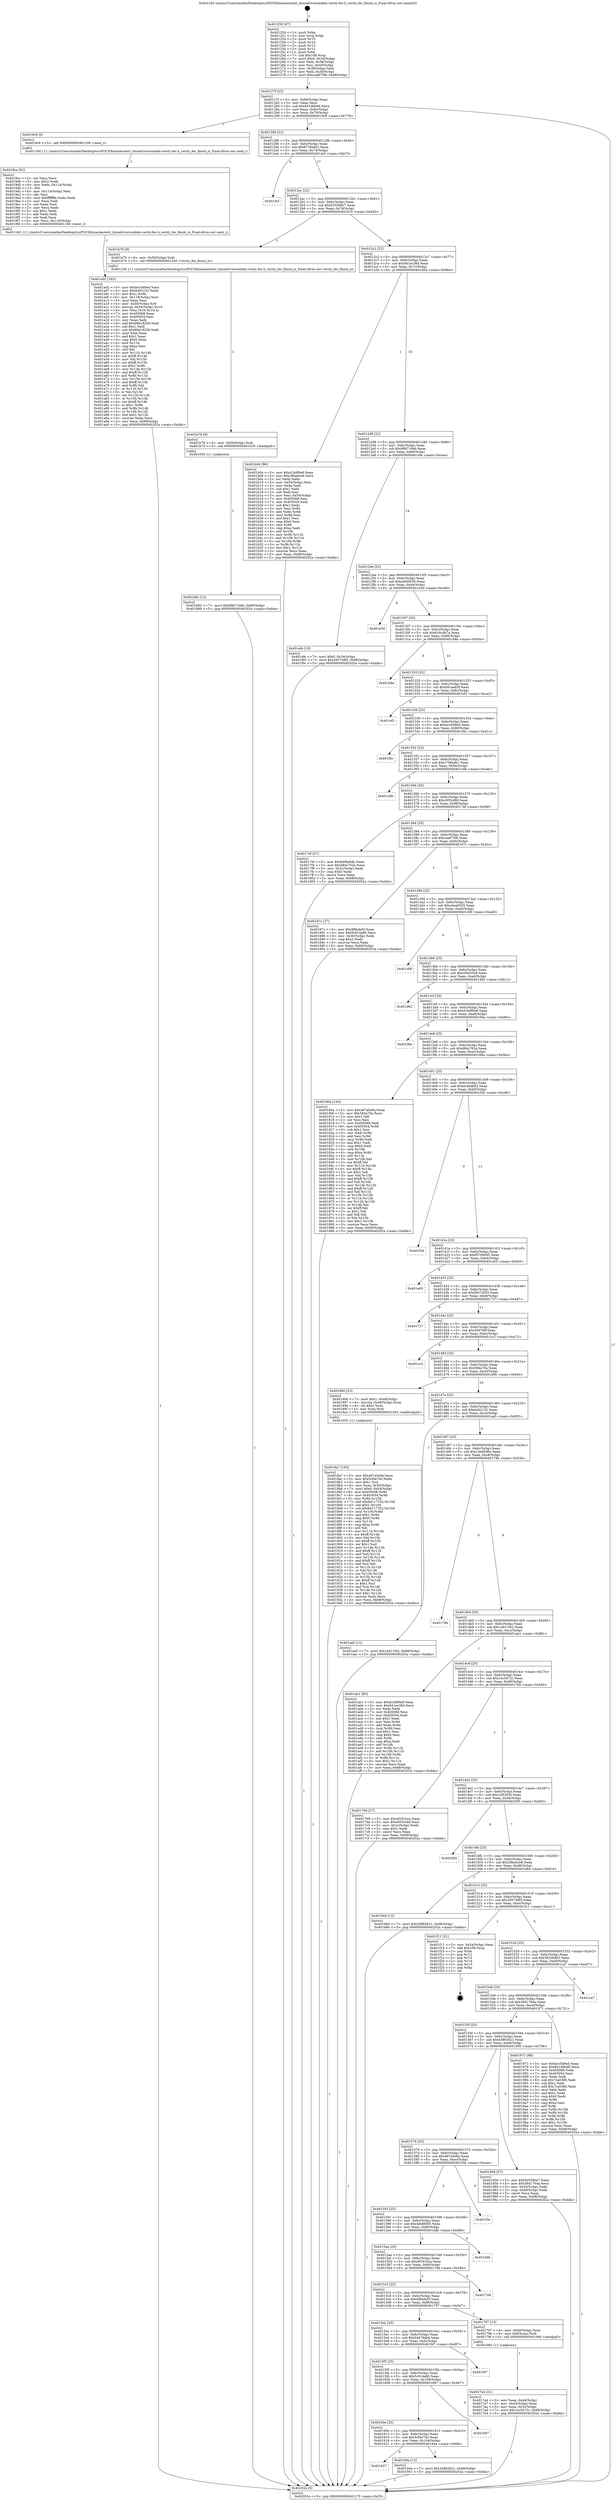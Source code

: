digraph "0x401250" {
  label = "0x401250 (/mnt/c/Users/mathe/Desktop/tcc/POCII/binaries/extr_linuxdriversmddm-verity-fec.h_verity_fec_finish_io_Final-ollvm.out::main(0))"
  labelloc = "t"
  node[shape=record]

  Entry [label="",width=0.3,height=0.3,shape=circle,fillcolor=black,style=filled]
  "0x40127f" [label="{
     0x40127f [23]\l
     | [instrs]\l
     &nbsp;&nbsp;0x40127f \<+3\>: mov -0x68(%rbp),%eax\l
     &nbsp;&nbsp;0x401282 \<+2\>: mov %eax,%ecx\l
     &nbsp;&nbsp;0x401284 \<+6\>: sub $0x841d6bd6,%ecx\l
     &nbsp;&nbsp;0x40128a \<+3\>: mov %eax,-0x6c(%rbp)\l
     &nbsp;&nbsp;0x40128d \<+3\>: mov %ecx,-0x70(%rbp)\l
     &nbsp;&nbsp;0x401290 \<+6\>: je 00000000004019c9 \<main+0x779\>\l
  }"]
  "0x4019c9" [label="{
     0x4019c9 [5]\l
     | [instrs]\l
     &nbsp;&nbsp;0x4019c9 \<+5\>: call 0000000000401160 \<next_i\>\l
     | [calls]\l
     &nbsp;&nbsp;0x401160 \{1\} (/mnt/c/Users/mathe/Desktop/tcc/POCII/binaries/extr_linuxdriversmddm-verity-fec.h_verity_fec_finish_io_Final-ollvm.out::next_i)\l
  }"]
  "0x401296" [label="{
     0x401296 [22]\l
     | [instrs]\l
     &nbsp;&nbsp;0x401296 \<+5\>: jmp 000000000040129b \<main+0x4b\>\l
     &nbsp;&nbsp;0x40129b \<+3\>: mov -0x6c(%rbp),%eax\l
     &nbsp;&nbsp;0x40129e \<+5\>: sub $0x8718ee61,%eax\l
     &nbsp;&nbsp;0x4012a3 \<+3\>: mov %eax,-0x74(%rbp)\l
     &nbsp;&nbsp;0x4012a6 \<+6\>: je 0000000000401dcf \<main+0xb7f\>\l
  }"]
  Exit [label="",width=0.3,height=0.3,shape=circle,fillcolor=black,style=filled,peripheries=2]
  "0x401dcf" [label="{
     0x401dcf\l
  }", style=dashed]
  "0x4012ac" [label="{
     0x4012ac [22]\l
     | [instrs]\l
     &nbsp;&nbsp;0x4012ac \<+5\>: jmp 00000000004012b1 \<main+0x61\>\l
     &nbsp;&nbsp;0x4012b1 \<+3\>: mov -0x6c(%rbp),%eax\l
     &nbsp;&nbsp;0x4012b4 \<+5\>: sub $0x925580e7,%eax\l
     &nbsp;&nbsp;0x4012b9 \<+3\>: mov %eax,-0x78(%rbp)\l
     &nbsp;&nbsp;0x4012bc \<+6\>: je 0000000000401b70 \<main+0x920\>\l
  }"]
  "0x401b82" [label="{
     0x401b82 [12]\l
     | [instrs]\l
     &nbsp;&nbsp;0x401b82 \<+7\>: movl $0x99b710eb,-0x68(%rbp)\l
     &nbsp;&nbsp;0x401b89 \<+5\>: jmp 000000000040202a \<main+0xdda\>\l
  }"]
  "0x401b70" [label="{
     0x401b70 [9]\l
     | [instrs]\l
     &nbsp;&nbsp;0x401b70 \<+4\>: mov -0x50(%rbp),%rdi\l
     &nbsp;&nbsp;0x401b74 \<+5\>: call 0000000000401240 \<verity_fec_finish_io\>\l
     | [calls]\l
     &nbsp;&nbsp;0x401240 \{1\} (/mnt/c/Users/mathe/Desktop/tcc/POCII/binaries/extr_linuxdriversmddm-verity-fec.h_verity_fec_finish_io_Final-ollvm.out::verity_fec_finish_io)\l
  }"]
  "0x4012c2" [label="{
     0x4012c2 [22]\l
     | [instrs]\l
     &nbsp;&nbsp;0x4012c2 \<+5\>: jmp 00000000004012c7 \<main+0x77\>\l
     &nbsp;&nbsp;0x4012c7 \<+3\>: mov -0x6c(%rbp),%eax\l
     &nbsp;&nbsp;0x4012ca \<+5\>: sub $0x941ec36d,%eax\l
     &nbsp;&nbsp;0x4012cf \<+3\>: mov %eax,-0x7c(%rbp)\l
     &nbsp;&nbsp;0x4012d2 \<+6\>: je 0000000000401b04 \<main+0x8b4\>\l
  }"]
  "0x401b79" [label="{
     0x401b79 [9]\l
     | [instrs]\l
     &nbsp;&nbsp;0x401b79 \<+4\>: mov -0x50(%rbp),%rdi\l
     &nbsp;&nbsp;0x401b7d \<+5\>: call 0000000000401030 \<free@plt\>\l
     | [calls]\l
     &nbsp;&nbsp;0x401030 \{1\} (unknown)\l
  }"]
  "0x401b04" [label="{
     0x401b04 [96]\l
     | [instrs]\l
     &nbsp;&nbsp;0x401b04 \<+5\>: mov $0xd1b9f0e8,%eax\l
     &nbsp;&nbsp;0x401b09 \<+5\>: mov $0x28ba6ce6,%ecx\l
     &nbsp;&nbsp;0x401b0e \<+2\>: xor %edx,%edx\l
     &nbsp;&nbsp;0x401b10 \<+3\>: mov -0x54(%rbp),%esi\l
     &nbsp;&nbsp;0x401b13 \<+2\>: mov %edx,%edi\l
     &nbsp;&nbsp;0x401b15 \<+3\>: sub $0x1,%edi\l
     &nbsp;&nbsp;0x401b18 \<+2\>: sub %edi,%esi\l
     &nbsp;&nbsp;0x401b1a \<+3\>: mov %esi,-0x54(%rbp)\l
     &nbsp;&nbsp;0x401b1d \<+7\>: mov 0x405068,%esi\l
     &nbsp;&nbsp;0x401b24 \<+7\>: mov 0x405054,%edi\l
     &nbsp;&nbsp;0x401b2b \<+3\>: sub $0x1,%edx\l
     &nbsp;&nbsp;0x401b2e \<+3\>: mov %esi,%r8d\l
     &nbsp;&nbsp;0x401b31 \<+3\>: add %edx,%r8d\l
     &nbsp;&nbsp;0x401b34 \<+4\>: imul %r8d,%esi\l
     &nbsp;&nbsp;0x401b38 \<+3\>: and $0x1,%esi\l
     &nbsp;&nbsp;0x401b3b \<+3\>: cmp $0x0,%esi\l
     &nbsp;&nbsp;0x401b3e \<+4\>: sete %r9b\l
     &nbsp;&nbsp;0x401b42 \<+3\>: cmp $0xa,%edi\l
     &nbsp;&nbsp;0x401b45 \<+4\>: setl %r10b\l
     &nbsp;&nbsp;0x401b49 \<+3\>: mov %r9b,%r11b\l
     &nbsp;&nbsp;0x401b4c \<+3\>: and %r10b,%r11b\l
     &nbsp;&nbsp;0x401b4f \<+3\>: xor %r10b,%r9b\l
     &nbsp;&nbsp;0x401b52 \<+3\>: or %r9b,%r11b\l
     &nbsp;&nbsp;0x401b55 \<+4\>: test $0x1,%r11b\l
     &nbsp;&nbsp;0x401b59 \<+3\>: cmovne %ecx,%eax\l
     &nbsp;&nbsp;0x401b5c \<+3\>: mov %eax,-0x68(%rbp)\l
     &nbsp;&nbsp;0x401b5f \<+5\>: jmp 000000000040202a \<main+0xdda\>\l
  }"]
  "0x4012d8" [label="{
     0x4012d8 [22]\l
     | [instrs]\l
     &nbsp;&nbsp;0x4012d8 \<+5\>: jmp 00000000004012dd \<main+0x8d\>\l
     &nbsp;&nbsp;0x4012dd \<+3\>: mov -0x6c(%rbp),%eax\l
     &nbsp;&nbsp;0x4012e0 \<+5\>: sub $0x99b710eb,%eax\l
     &nbsp;&nbsp;0x4012e5 \<+3\>: mov %eax,-0x80(%rbp)\l
     &nbsp;&nbsp;0x4012e8 \<+6\>: je 0000000000401efe \<main+0xcae\>\l
  }"]
  "0x401a02" [label="{
     0x401a02 [163]\l
     | [instrs]\l
     &nbsp;&nbsp;0x401a02 \<+5\>: mov $0xbcc5d9ed,%ecx\l
     &nbsp;&nbsp;0x401a07 \<+5\>: mov $0x6492152,%edx\l
     &nbsp;&nbsp;0x401a0c \<+3\>: mov $0x1,%r8b\l
     &nbsp;&nbsp;0x401a0f \<+6\>: mov -0x118(%rbp),%esi\l
     &nbsp;&nbsp;0x401a15 \<+3\>: imul %eax,%esi\l
     &nbsp;&nbsp;0x401a18 \<+4\>: mov -0x50(%rbp),%r9\l
     &nbsp;&nbsp;0x401a1c \<+4\>: movslq -0x54(%rbp),%r10\l
     &nbsp;&nbsp;0x401a20 \<+4\>: mov %esi,(%r9,%r10,4)\l
     &nbsp;&nbsp;0x401a24 \<+7\>: mov 0x405068,%eax\l
     &nbsp;&nbsp;0x401a2b \<+7\>: mov 0x405054,%esi\l
     &nbsp;&nbsp;0x401a32 \<+2\>: mov %eax,%edi\l
     &nbsp;&nbsp;0x401a34 \<+6\>: add $0x99d18256,%edi\l
     &nbsp;&nbsp;0x401a3a \<+3\>: sub $0x1,%edi\l
     &nbsp;&nbsp;0x401a3d \<+6\>: sub $0x99d18256,%edi\l
     &nbsp;&nbsp;0x401a43 \<+3\>: imul %edi,%eax\l
     &nbsp;&nbsp;0x401a46 \<+3\>: and $0x1,%eax\l
     &nbsp;&nbsp;0x401a49 \<+3\>: cmp $0x0,%eax\l
     &nbsp;&nbsp;0x401a4c \<+4\>: sete %r11b\l
     &nbsp;&nbsp;0x401a50 \<+3\>: cmp $0xa,%esi\l
     &nbsp;&nbsp;0x401a53 \<+3\>: setl %bl\l
     &nbsp;&nbsp;0x401a56 \<+3\>: mov %r11b,%r14b\l
     &nbsp;&nbsp;0x401a59 \<+4\>: xor $0xff,%r14b\l
     &nbsp;&nbsp;0x401a5d \<+3\>: mov %bl,%r15b\l
     &nbsp;&nbsp;0x401a60 \<+4\>: xor $0xff,%r15b\l
     &nbsp;&nbsp;0x401a64 \<+4\>: xor $0x1,%r8b\l
     &nbsp;&nbsp;0x401a68 \<+3\>: mov %r14b,%r12b\l
     &nbsp;&nbsp;0x401a6b \<+4\>: and $0xff,%r12b\l
     &nbsp;&nbsp;0x401a6f \<+3\>: and %r8b,%r11b\l
     &nbsp;&nbsp;0x401a72 \<+3\>: mov %r15b,%r13b\l
     &nbsp;&nbsp;0x401a75 \<+4\>: and $0xff,%r13b\l
     &nbsp;&nbsp;0x401a79 \<+3\>: and %r8b,%bl\l
     &nbsp;&nbsp;0x401a7c \<+3\>: or %r11b,%r12b\l
     &nbsp;&nbsp;0x401a7f \<+3\>: or %bl,%r13b\l
     &nbsp;&nbsp;0x401a82 \<+3\>: xor %r13b,%r12b\l
     &nbsp;&nbsp;0x401a85 \<+3\>: or %r15b,%r14b\l
     &nbsp;&nbsp;0x401a88 \<+4\>: xor $0xff,%r14b\l
     &nbsp;&nbsp;0x401a8c \<+4\>: or $0x1,%r8b\l
     &nbsp;&nbsp;0x401a90 \<+3\>: and %r8b,%r14b\l
     &nbsp;&nbsp;0x401a93 \<+3\>: or %r14b,%r12b\l
     &nbsp;&nbsp;0x401a96 \<+4\>: test $0x1,%r12b\l
     &nbsp;&nbsp;0x401a9a \<+3\>: cmovne %edx,%ecx\l
     &nbsp;&nbsp;0x401a9d \<+3\>: mov %ecx,-0x68(%rbp)\l
     &nbsp;&nbsp;0x401aa0 \<+5\>: jmp 000000000040202a \<main+0xdda\>\l
  }"]
  "0x401efe" [label="{
     0x401efe [19]\l
     | [instrs]\l
     &nbsp;&nbsp;0x401efe \<+7\>: movl $0x0,-0x34(%rbp)\l
     &nbsp;&nbsp;0x401f05 \<+7\>: movl $0x295749f3,-0x68(%rbp)\l
     &nbsp;&nbsp;0x401f0c \<+5\>: jmp 000000000040202a \<main+0xdda\>\l
  }"]
  "0x4012ee" [label="{
     0x4012ee [25]\l
     | [instrs]\l
     &nbsp;&nbsp;0x4012ee \<+5\>: jmp 00000000004012f3 \<main+0xa3\>\l
     &nbsp;&nbsp;0x4012f3 \<+3\>: mov -0x6c(%rbp),%eax\l
     &nbsp;&nbsp;0x4012f6 \<+5\>: sub $0xabf49530,%eax\l
     &nbsp;&nbsp;0x4012fb \<+6\>: mov %eax,-0x84(%rbp)\l
     &nbsp;&nbsp;0x401301 \<+6\>: je 0000000000401e5d \<main+0xc0d\>\l
  }"]
  "0x4019ce" [label="{
     0x4019ce [52]\l
     | [instrs]\l
     &nbsp;&nbsp;0x4019ce \<+2\>: xor %ecx,%ecx\l
     &nbsp;&nbsp;0x4019d0 \<+5\>: mov $0x2,%edx\l
     &nbsp;&nbsp;0x4019d5 \<+6\>: mov %edx,-0x114(%rbp)\l
     &nbsp;&nbsp;0x4019db \<+1\>: cltd\l
     &nbsp;&nbsp;0x4019dc \<+6\>: mov -0x114(%rbp),%esi\l
     &nbsp;&nbsp;0x4019e2 \<+2\>: idiv %esi\l
     &nbsp;&nbsp;0x4019e4 \<+6\>: imul $0xfffffffe,%edx,%edx\l
     &nbsp;&nbsp;0x4019ea \<+2\>: mov %ecx,%edi\l
     &nbsp;&nbsp;0x4019ec \<+2\>: sub %edx,%edi\l
     &nbsp;&nbsp;0x4019ee \<+2\>: mov %ecx,%edx\l
     &nbsp;&nbsp;0x4019f0 \<+3\>: sub $0x1,%edx\l
     &nbsp;&nbsp;0x4019f3 \<+2\>: add %edx,%edi\l
     &nbsp;&nbsp;0x4019f5 \<+2\>: sub %edi,%ecx\l
     &nbsp;&nbsp;0x4019f7 \<+6\>: mov %ecx,-0x118(%rbp)\l
     &nbsp;&nbsp;0x4019fd \<+5\>: call 0000000000401160 \<next_i\>\l
     | [calls]\l
     &nbsp;&nbsp;0x401160 \{1\} (/mnt/c/Users/mathe/Desktop/tcc/POCII/binaries/extr_linuxdriversmddm-verity-fec.h_verity_fec_finish_io_Final-ollvm.out::next_i)\l
  }"]
  "0x401e5d" [label="{
     0x401e5d\l
  }", style=dashed]
  "0x401307" [label="{
     0x401307 [25]\l
     | [instrs]\l
     &nbsp;&nbsp;0x401307 \<+5\>: jmp 000000000040130c \<main+0xbc\>\l
     &nbsp;&nbsp;0x40130c \<+3\>: mov -0x6c(%rbp),%eax\l
     &nbsp;&nbsp;0x40130f \<+5\>: sub $0xb16cdb7a,%eax\l
     &nbsp;&nbsp;0x401314 \<+6\>: mov %eax,-0x88(%rbp)\l
     &nbsp;&nbsp;0x40131a \<+6\>: je 0000000000401b8e \<main+0x93e\>\l
  }"]
  "0x401627" [label="{
     0x401627\l
  }", style=dashed]
  "0x401b8e" [label="{
     0x401b8e\l
  }", style=dashed]
  "0x401320" [label="{
     0x401320 [25]\l
     | [instrs]\l
     &nbsp;&nbsp;0x401320 \<+5\>: jmp 0000000000401325 \<main+0xd5\>\l
     &nbsp;&nbsp;0x401325 \<+3\>: mov -0x6c(%rbp),%eax\l
     &nbsp;&nbsp;0x401328 \<+5\>: sub $0xb91ea83f,%eax\l
     &nbsp;&nbsp;0x40132d \<+6\>: mov %eax,-0x8c(%rbp)\l
     &nbsp;&nbsp;0x401333 \<+6\>: je 0000000000401ef2 \<main+0xca2\>\l
  }"]
  "0x40194a" [label="{
     0x40194a [12]\l
     | [instrs]\l
     &nbsp;&nbsp;0x40194a \<+7\>: movl $0x43892621,-0x68(%rbp)\l
     &nbsp;&nbsp;0x401951 \<+5\>: jmp 000000000040202a \<main+0xdda\>\l
  }"]
  "0x401ef2" [label="{
     0x401ef2\l
  }", style=dashed]
  "0x401339" [label="{
     0x401339 [25]\l
     | [instrs]\l
     &nbsp;&nbsp;0x401339 \<+5\>: jmp 000000000040133e \<main+0xee\>\l
     &nbsp;&nbsp;0x40133e \<+3\>: mov -0x6c(%rbp),%eax\l
     &nbsp;&nbsp;0x401341 \<+5\>: sub $0xbcc5d9ed,%eax\l
     &nbsp;&nbsp;0x401346 \<+6\>: mov %eax,-0x90(%rbp)\l
     &nbsp;&nbsp;0x40134c \<+6\>: je 0000000000401f6c \<main+0xd1c\>\l
  }"]
  "0x40160e" [label="{
     0x40160e [25]\l
     | [instrs]\l
     &nbsp;&nbsp;0x40160e \<+5\>: jmp 0000000000401613 \<main+0x3c3\>\l
     &nbsp;&nbsp;0x401613 \<+3\>: mov -0x6c(%rbp),%eax\l
     &nbsp;&nbsp;0x401616 \<+5\>: sub $0x5cf4e7e0,%eax\l
     &nbsp;&nbsp;0x40161b \<+6\>: mov %eax,-0x104(%rbp)\l
     &nbsp;&nbsp;0x401621 \<+6\>: je 000000000040194a \<main+0x6fa\>\l
  }"]
  "0x401f6c" [label="{
     0x401f6c\l
  }", style=dashed]
  "0x401352" [label="{
     0x401352 [25]\l
     | [instrs]\l
     &nbsp;&nbsp;0x401352 \<+5\>: jmp 0000000000401357 \<main+0x107\>\l
     &nbsp;&nbsp;0x401357 \<+3\>: mov -0x6c(%rbp),%eax\l
     &nbsp;&nbsp;0x40135a \<+5\>: sub $0xc738eeb1,%eax\l
     &nbsp;&nbsp;0x40135f \<+6\>: mov %eax,-0x94(%rbp)\l
     &nbsp;&nbsp;0x401365 \<+6\>: je 0000000000401c9b \<main+0xa4b\>\l
  }"]
  "0x401697" [label="{
     0x401697\l
  }", style=dashed]
  "0x401c9b" [label="{
     0x401c9b\l
  }", style=dashed]
  "0x40136b" [label="{
     0x40136b [25]\l
     | [instrs]\l
     &nbsp;&nbsp;0x40136b \<+5\>: jmp 0000000000401370 \<main+0x120\>\l
     &nbsp;&nbsp;0x401370 \<+3\>: mov -0x6c(%rbp),%eax\l
     &nbsp;&nbsp;0x401373 \<+5\>: sub $0xc855cf48,%eax\l
     &nbsp;&nbsp;0x401378 \<+6\>: mov %eax,-0x98(%rbp)\l
     &nbsp;&nbsp;0x40137e \<+6\>: je 00000000004017ef \<main+0x59f\>\l
  }"]
  "0x4015f5" [label="{
     0x4015f5 [25]\l
     | [instrs]\l
     &nbsp;&nbsp;0x4015f5 \<+5\>: jmp 00000000004015fa \<main+0x3aa\>\l
     &nbsp;&nbsp;0x4015fa \<+3\>: mov -0x6c(%rbp),%eax\l
     &nbsp;&nbsp;0x4015fd \<+5\>: sub $0x5c914a80,%eax\l
     &nbsp;&nbsp;0x401602 \<+6\>: mov %eax,-0x100(%rbp)\l
     &nbsp;&nbsp;0x401608 \<+6\>: je 0000000000401697 \<main+0x447\>\l
  }"]
  "0x4017ef" [label="{
     0x4017ef [27]\l
     | [instrs]\l
     &nbsp;&nbsp;0x4017ef \<+5\>: mov $0x64f9a9db,%eax\l
     &nbsp;&nbsp;0x4017f4 \<+5\>: mov $0xd84c702e,%ecx\l
     &nbsp;&nbsp;0x4017f9 \<+3\>: mov -0x2c(%rbp),%edx\l
     &nbsp;&nbsp;0x4017fc \<+3\>: cmp $0x0,%edx\l
     &nbsp;&nbsp;0x4017ff \<+3\>: cmove %ecx,%eax\l
     &nbsp;&nbsp;0x401802 \<+3\>: mov %eax,-0x68(%rbp)\l
     &nbsp;&nbsp;0x401805 \<+5\>: jmp 000000000040202a \<main+0xdda\>\l
  }"]
  "0x401384" [label="{
     0x401384 [25]\l
     | [instrs]\l
     &nbsp;&nbsp;0x401384 \<+5\>: jmp 0000000000401389 \<main+0x139\>\l
     &nbsp;&nbsp;0x401389 \<+3\>: mov -0x6c(%rbp),%eax\l
     &nbsp;&nbsp;0x40138c \<+5\>: sub $0xcaa875fb,%eax\l
     &nbsp;&nbsp;0x401391 \<+6\>: mov %eax,-0x9c(%rbp)\l
     &nbsp;&nbsp;0x401397 \<+6\>: je 000000000040167c \<main+0x42c\>\l
  }"]
  "0x401fd7" [label="{
     0x401fd7\l
  }", style=dashed]
  "0x40167c" [label="{
     0x40167c [27]\l
     | [instrs]\l
     &nbsp;&nbsp;0x40167c \<+5\>: mov $0x4f6bdef3,%eax\l
     &nbsp;&nbsp;0x401681 \<+5\>: mov $0x5c914a80,%ecx\l
     &nbsp;&nbsp;0x401686 \<+3\>: mov -0x30(%rbp),%edx\l
     &nbsp;&nbsp;0x401689 \<+3\>: cmp $0x2,%edx\l
     &nbsp;&nbsp;0x40168c \<+3\>: cmovne %ecx,%eax\l
     &nbsp;&nbsp;0x40168f \<+3\>: mov %eax,-0x68(%rbp)\l
     &nbsp;&nbsp;0x401692 \<+5\>: jmp 000000000040202a \<main+0xdda\>\l
  }"]
  "0x40139d" [label="{
     0x40139d [25]\l
     | [instrs]\l
     &nbsp;&nbsp;0x40139d \<+5\>: jmp 00000000004013a2 \<main+0x152\>\l
     &nbsp;&nbsp;0x4013a2 \<+3\>: mov -0x6c(%rbp),%eax\l
     &nbsp;&nbsp;0x4013a5 \<+5\>: sub $0xcbee6525,%eax\l
     &nbsp;&nbsp;0x4013aa \<+6\>: mov %eax,-0xa0(%rbp)\l
     &nbsp;&nbsp;0x4013b0 \<+6\>: je 0000000000401d0f \<main+0xabf\>\l
  }"]
  "0x40202a" [label="{
     0x40202a [5]\l
     | [instrs]\l
     &nbsp;&nbsp;0x40202a \<+5\>: jmp 000000000040127f \<main+0x2f\>\l
  }"]
  "0x401250" [label="{
     0x401250 [47]\l
     | [instrs]\l
     &nbsp;&nbsp;0x401250 \<+1\>: push %rbp\l
     &nbsp;&nbsp;0x401251 \<+3\>: mov %rsp,%rbp\l
     &nbsp;&nbsp;0x401254 \<+2\>: push %r15\l
     &nbsp;&nbsp;0x401256 \<+2\>: push %r14\l
     &nbsp;&nbsp;0x401258 \<+2\>: push %r13\l
     &nbsp;&nbsp;0x40125a \<+2\>: push %r12\l
     &nbsp;&nbsp;0x40125c \<+1\>: push %rbx\l
     &nbsp;&nbsp;0x40125d \<+7\>: sub $0x108,%rsp\l
     &nbsp;&nbsp;0x401264 \<+7\>: movl $0x0,-0x34(%rbp)\l
     &nbsp;&nbsp;0x40126b \<+3\>: mov %edi,-0x38(%rbp)\l
     &nbsp;&nbsp;0x40126e \<+4\>: mov %rsi,-0x40(%rbp)\l
     &nbsp;&nbsp;0x401272 \<+3\>: mov -0x38(%rbp),%edi\l
     &nbsp;&nbsp;0x401275 \<+3\>: mov %edi,-0x30(%rbp)\l
     &nbsp;&nbsp;0x401278 \<+7\>: movl $0xcaa875fb,-0x68(%rbp)\l
  }"]
  "0x4018a7" [label="{
     0x4018a7 [163]\l
     | [instrs]\l
     &nbsp;&nbsp;0x4018a7 \<+5\>: mov $0x467a5e9a,%ecx\l
     &nbsp;&nbsp;0x4018ac \<+5\>: mov $0x5cf4e7e0,%edx\l
     &nbsp;&nbsp;0x4018b1 \<+3\>: mov $0x1,%sil\l
     &nbsp;&nbsp;0x4018b4 \<+4\>: mov %rax,-0x50(%rbp)\l
     &nbsp;&nbsp;0x4018b8 \<+7\>: movl $0x0,-0x54(%rbp)\l
     &nbsp;&nbsp;0x4018bf \<+8\>: mov 0x405068,%r8d\l
     &nbsp;&nbsp;0x4018c7 \<+8\>: mov 0x405054,%r9d\l
     &nbsp;&nbsp;0x4018cf \<+3\>: mov %r8d,%r10d\l
     &nbsp;&nbsp;0x4018d2 \<+7\>: add $0xbd117352,%r10d\l
     &nbsp;&nbsp;0x4018d9 \<+4\>: sub $0x1,%r10d\l
     &nbsp;&nbsp;0x4018dd \<+7\>: sub $0xbd117352,%r10d\l
     &nbsp;&nbsp;0x4018e4 \<+4\>: imul %r10d,%r8d\l
     &nbsp;&nbsp;0x4018e8 \<+4\>: and $0x1,%r8d\l
     &nbsp;&nbsp;0x4018ec \<+4\>: cmp $0x0,%r8d\l
     &nbsp;&nbsp;0x4018f0 \<+4\>: sete %r11b\l
     &nbsp;&nbsp;0x4018f4 \<+4\>: cmp $0xa,%r9d\l
     &nbsp;&nbsp;0x4018f8 \<+3\>: setl %bl\l
     &nbsp;&nbsp;0x4018fb \<+3\>: mov %r11b,%r14b\l
     &nbsp;&nbsp;0x4018fe \<+4\>: xor $0xff,%r14b\l
     &nbsp;&nbsp;0x401902 \<+3\>: mov %bl,%r15b\l
     &nbsp;&nbsp;0x401905 \<+4\>: xor $0xff,%r15b\l
     &nbsp;&nbsp;0x401909 \<+4\>: xor $0x1,%sil\l
     &nbsp;&nbsp;0x40190d \<+3\>: mov %r14b,%r12b\l
     &nbsp;&nbsp;0x401910 \<+4\>: and $0xff,%r12b\l
     &nbsp;&nbsp;0x401914 \<+3\>: and %sil,%r11b\l
     &nbsp;&nbsp;0x401917 \<+3\>: mov %r15b,%r13b\l
     &nbsp;&nbsp;0x40191a \<+4\>: and $0xff,%r13b\l
     &nbsp;&nbsp;0x40191e \<+3\>: and %sil,%bl\l
     &nbsp;&nbsp;0x401921 \<+3\>: or %r11b,%r12b\l
     &nbsp;&nbsp;0x401924 \<+3\>: or %bl,%r13b\l
     &nbsp;&nbsp;0x401927 \<+3\>: xor %r13b,%r12b\l
     &nbsp;&nbsp;0x40192a \<+3\>: or %r15b,%r14b\l
     &nbsp;&nbsp;0x40192d \<+4\>: xor $0xff,%r14b\l
     &nbsp;&nbsp;0x401931 \<+4\>: or $0x1,%sil\l
     &nbsp;&nbsp;0x401935 \<+3\>: and %sil,%r14b\l
     &nbsp;&nbsp;0x401938 \<+3\>: or %r14b,%r12b\l
     &nbsp;&nbsp;0x40193b \<+4\>: test $0x1,%r12b\l
     &nbsp;&nbsp;0x40193f \<+3\>: cmovne %edx,%ecx\l
     &nbsp;&nbsp;0x401942 \<+3\>: mov %ecx,-0x68(%rbp)\l
     &nbsp;&nbsp;0x401945 \<+5\>: jmp 000000000040202a \<main+0xdda\>\l
  }"]
  "0x401d0f" [label="{
     0x401d0f\l
  }", style=dashed]
  "0x4013b6" [label="{
     0x4013b6 [25]\l
     | [instrs]\l
     &nbsp;&nbsp;0x4013b6 \<+5\>: jmp 00000000004013bb \<main+0x16b\>\l
     &nbsp;&nbsp;0x4013bb \<+3\>: mov -0x6c(%rbp),%eax\l
     &nbsp;&nbsp;0x4013be \<+5\>: sub $0xcd5e55c9,%eax\l
     &nbsp;&nbsp;0x4013c3 \<+6\>: mov %eax,-0xa4(%rbp)\l
     &nbsp;&nbsp;0x4013c9 \<+6\>: je 0000000000401d62 \<main+0xb12\>\l
  }"]
  "0x4017a4" [label="{
     0x4017a4 [21]\l
     | [instrs]\l
     &nbsp;&nbsp;0x4017a4 \<+3\>: mov %eax,-0x44(%rbp)\l
     &nbsp;&nbsp;0x4017a7 \<+3\>: mov -0x44(%rbp),%eax\l
     &nbsp;&nbsp;0x4017aa \<+3\>: mov %eax,-0x2c(%rbp)\l
     &nbsp;&nbsp;0x4017ad \<+7\>: movl $0x1ec5472c,-0x68(%rbp)\l
     &nbsp;&nbsp;0x4017b4 \<+5\>: jmp 000000000040202a \<main+0xdda\>\l
  }"]
  "0x401d62" [label="{
     0x401d62\l
  }", style=dashed]
  "0x4013cf" [label="{
     0x4013cf [25]\l
     | [instrs]\l
     &nbsp;&nbsp;0x4013cf \<+5\>: jmp 00000000004013d4 \<main+0x184\>\l
     &nbsp;&nbsp;0x4013d4 \<+3\>: mov -0x6c(%rbp),%eax\l
     &nbsp;&nbsp;0x4013d7 \<+5\>: sub $0xd1b9f0e8,%eax\l
     &nbsp;&nbsp;0x4013dc \<+6\>: mov %eax,-0xa8(%rbp)\l
     &nbsp;&nbsp;0x4013e2 \<+6\>: je 0000000000401fbe \<main+0xd6e\>\l
  }"]
  "0x4015dc" [label="{
     0x4015dc [25]\l
     | [instrs]\l
     &nbsp;&nbsp;0x4015dc \<+5\>: jmp 00000000004015e1 \<main+0x391\>\l
     &nbsp;&nbsp;0x4015e1 \<+3\>: mov -0x6c(%rbp),%eax\l
     &nbsp;&nbsp;0x4015e4 \<+5\>: sub $0x54479abd,%eax\l
     &nbsp;&nbsp;0x4015e9 \<+6\>: mov %eax,-0xfc(%rbp)\l
     &nbsp;&nbsp;0x4015ef \<+6\>: je 0000000000401fd7 \<main+0xd87\>\l
  }"]
  "0x401fbe" [label="{
     0x401fbe\l
  }", style=dashed]
  "0x4013e8" [label="{
     0x4013e8 [25]\l
     | [instrs]\l
     &nbsp;&nbsp;0x4013e8 \<+5\>: jmp 00000000004013ed \<main+0x19d\>\l
     &nbsp;&nbsp;0x4013ed \<+3\>: mov -0x6c(%rbp),%eax\l
     &nbsp;&nbsp;0x4013f0 \<+5\>: sub $0xd84c702e,%eax\l
     &nbsp;&nbsp;0x4013f5 \<+6\>: mov %eax,-0xac(%rbp)\l
     &nbsp;&nbsp;0x4013fb \<+6\>: je 000000000040180a \<main+0x5ba\>\l
  }"]
  "0x401797" [label="{
     0x401797 [13]\l
     | [instrs]\l
     &nbsp;&nbsp;0x401797 \<+4\>: mov -0x40(%rbp),%rax\l
     &nbsp;&nbsp;0x40179b \<+4\>: mov 0x8(%rax),%rdi\l
     &nbsp;&nbsp;0x40179f \<+5\>: call 0000000000401060 \<atoi@plt\>\l
     | [calls]\l
     &nbsp;&nbsp;0x401060 \{1\} (unknown)\l
  }"]
  "0x40180a" [label="{
     0x40180a [134]\l
     | [instrs]\l
     &nbsp;&nbsp;0x40180a \<+5\>: mov $0x467a5e9a,%eax\l
     &nbsp;&nbsp;0x40180f \<+5\>: mov $0x594a70a,%ecx\l
     &nbsp;&nbsp;0x401814 \<+2\>: mov $0x1,%dl\l
     &nbsp;&nbsp;0x401816 \<+2\>: xor %esi,%esi\l
     &nbsp;&nbsp;0x401818 \<+7\>: mov 0x405068,%edi\l
     &nbsp;&nbsp;0x40181f \<+8\>: mov 0x405054,%r8d\l
     &nbsp;&nbsp;0x401827 \<+3\>: sub $0x1,%esi\l
     &nbsp;&nbsp;0x40182a \<+3\>: mov %edi,%r9d\l
     &nbsp;&nbsp;0x40182d \<+3\>: add %esi,%r9d\l
     &nbsp;&nbsp;0x401830 \<+4\>: imul %r9d,%edi\l
     &nbsp;&nbsp;0x401834 \<+3\>: and $0x1,%edi\l
     &nbsp;&nbsp;0x401837 \<+3\>: cmp $0x0,%edi\l
     &nbsp;&nbsp;0x40183a \<+4\>: sete %r10b\l
     &nbsp;&nbsp;0x40183e \<+4\>: cmp $0xa,%r8d\l
     &nbsp;&nbsp;0x401842 \<+4\>: setl %r11b\l
     &nbsp;&nbsp;0x401846 \<+3\>: mov %r10b,%bl\l
     &nbsp;&nbsp;0x401849 \<+3\>: xor $0xff,%bl\l
     &nbsp;&nbsp;0x40184c \<+3\>: mov %r11b,%r14b\l
     &nbsp;&nbsp;0x40184f \<+4\>: xor $0xff,%r14b\l
     &nbsp;&nbsp;0x401853 \<+3\>: xor $0x1,%dl\l
     &nbsp;&nbsp;0x401856 \<+3\>: mov %bl,%r15b\l
     &nbsp;&nbsp;0x401859 \<+4\>: and $0xff,%r15b\l
     &nbsp;&nbsp;0x40185d \<+3\>: and %dl,%r10b\l
     &nbsp;&nbsp;0x401860 \<+3\>: mov %r14b,%r12b\l
     &nbsp;&nbsp;0x401863 \<+4\>: and $0xff,%r12b\l
     &nbsp;&nbsp;0x401867 \<+3\>: and %dl,%r11b\l
     &nbsp;&nbsp;0x40186a \<+3\>: or %r10b,%r15b\l
     &nbsp;&nbsp;0x40186d \<+3\>: or %r11b,%r12b\l
     &nbsp;&nbsp;0x401870 \<+3\>: xor %r12b,%r15b\l
     &nbsp;&nbsp;0x401873 \<+3\>: or %r14b,%bl\l
     &nbsp;&nbsp;0x401876 \<+3\>: xor $0xff,%bl\l
     &nbsp;&nbsp;0x401879 \<+3\>: or $0x1,%dl\l
     &nbsp;&nbsp;0x40187c \<+2\>: and %dl,%bl\l
     &nbsp;&nbsp;0x40187e \<+3\>: or %bl,%r15b\l
     &nbsp;&nbsp;0x401881 \<+4\>: test $0x1,%r15b\l
     &nbsp;&nbsp;0x401885 \<+3\>: cmovne %ecx,%eax\l
     &nbsp;&nbsp;0x401888 \<+3\>: mov %eax,-0x68(%rbp)\l
     &nbsp;&nbsp;0x40188b \<+5\>: jmp 000000000040202a \<main+0xdda\>\l
  }"]
  "0x401401" [label="{
     0x401401 [25]\l
     | [instrs]\l
     &nbsp;&nbsp;0x401401 \<+5\>: jmp 0000000000401406 \<main+0x1b6\>\l
     &nbsp;&nbsp;0x401406 \<+3\>: mov -0x6c(%rbp),%eax\l
     &nbsp;&nbsp;0x401409 \<+5\>: sub $0xdc4bdb82,%eax\l
     &nbsp;&nbsp;0x40140e \<+6\>: mov %eax,-0xb0(%rbp)\l
     &nbsp;&nbsp;0x401414 \<+6\>: je 0000000000401f26 \<main+0xcd6\>\l
  }"]
  "0x4015c3" [label="{
     0x4015c3 [25]\l
     | [instrs]\l
     &nbsp;&nbsp;0x4015c3 \<+5\>: jmp 00000000004015c8 \<main+0x378\>\l
     &nbsp;&nbsp;0x4015c8 \<+3\>: mov -0x6c(%rbp),%eax\l
     &nbsp;&nbsp;0x4015cb \<+5\>: sub $0x4f6bdef3,%eax\l
     &nbsp;&nbsp;0x4015d0 \<+6\>: mov %eax,-0xf8(%rbp)\l
     &nbsp;&nbsp;0x4015d6 \<+6\>: je 0000000000401797 \<main+0x547\>\l
  }"]
  "0x401f26" [label="{
     0x401f26\l
  }", style=dashed]
  "0x40141a" [label="{
     0x40141a [25]\l
     | [instrs]\l
     &nbsp;&nbsp;0x40141a \<+5\>: jmp 000000000040141f \<main+0x1cf\>\l
     &nbsp;&nbsp;0x40141f \<+3\>: mov -0x6c(%rbp),%eax\l
     &nbsp;&nbsp;0x401422 \<+5\>: sub $0xf57090d5,%eax\l
     &nbsp;&nbsp;0x401427 \<+6\>: mov %eax,-0xb4(%rbp)\l
     &nbsp;&nbsp;0x40142d \<+6\>: je 0000000000401e05 \<main+0xbb5\>\l
  }"]
  "0x4017d4" [label="{
     0x4017d4\l
  }", style=dashed]
  "0x401e05" [label="{
     0x401e05\l
  }", style=dashed]
  "0x401433" [label="{
     0x401433 [25]\l
     | [instrs]\l
     &nbsp;&nbsp;0x401433 \<+5\>: jmp 0000000000401438 \<main+0x1e8\>\l
     &nbsp;&nbsp;0x401438 \<+3\>: mov -0x6c(%rbp),%eax\l
     &nbsp;&nbsp;0x40143b \<+5\>: sub $0xf9472053,%eax\l
     &nbsp;&nbsp;0x401440 \<+6\>: mov %eax,-0xb8(%rbp)\l
     &nbsp;&nbsp;0x401446 \<+6\>: je 0000000000401727 \<main+0x4d7\>\l
  }"]
  "0x4015aa" [label="{
     0x4015aa [25]\l
     | [instrs]\l
     &nbsp;&nbsp;0x4015aa \<+5\>: jmp 00000000004015af \<main+0x35f\>\l
     &nbsp;&nbsp;0x4015af \<+3\>: mov -0x6c(%rbp),%eax\l
     &nbsp;&nbsp;0x4015b2 \<+5\>: sub $0x4f181bca,%eax\l
     &nbsp;&nbsp;0x4015b7 \<+6\>: mov %eax,-0xf4(%rbp)\l
     &nbsp;&nbsp;0x4015bd \<+6\>: je 00000000004017d4 \<main+0x584\>\l
  }"]
  "0x401727" [label="{
     0x401727\l
  }", style=dashed]
  "0x40144c" [label="{
     0x40144c [25]\l
     | [instrs]\l
     &nbsp;&nbsp;0x40144c \<+5\>: jmp 0000000000401451 \<main+0x201\>\l
     &nbsp;&nbsp;0x401451 \<+3\>: mov -0x6c(%rbp),%eax\l
     &nbsp;&nbsp;0x401454 \<+5\>: sub $0x30d7fdf,%eax\l
     &nbsp;&nbsp;0x401459 \<+6\>: mov %eax,-0xbc(%rbp)\l
     &nbsp;&nbsp;0x40145f \<+6\>: je 0000000000401cc2 \<main+0xa72\>\l
  }"]
  "0x401ddb" [label="{
     0x401ddb\l
  }", style=dashed]
  "0x401cc2" [label="{
     0x401cc2\l
  }", style=dashed]
  "0x401465" [label="{
     0x401465 [25]\l
     | [instrs]\l
     &nbsp;&nbsp;0x401465 \<+5\>: jmp 000000000040146a \<main+0x21a\>\l
     &nbsp;&nbsp;0x40146a \<+3\>: mov -0x6c(%rbp),%eax\l
     &nbsp;&nbsp;0x40146d \<+5\>: sub $0x594a70a,%eax\l
     &nbsp;&nbsp;0x401472 \<+6\>: mov %eax,-0xc0(%rbp)\l
     &nbsp;&nbsp;0x401478 \<+6\>: je 0000000000401890 \<main+0x640\>\l
  }"]
  "0x401591" [label="{
     0x401591 [25]\l
     | [instrs]\l
     &nbsp;&nbsp;0x401591 \<+5\>: jmp 0000000000401596 \<main+0x346\>\l
     &nbsp;&nbsp;0x401596 \<+3\>: mov -0x6c(%rbp),%eax\l
     &nbsp;&nbsp;0x401599 \<+5\>: sub $0x4de885f3,%eax\l
     &nbsp;&nbsp;0x40159e \<+6\>: mov %eax,-0xf0(%rbp)\l
     &nbsp;&nbsp;0x4015a4 \<+6\>: je 0000000000401ddb \<main+0xb8b\>\l
  }"]
  "0x401890" [label="{
     0x401890 [23]\l
     | [instrs]\l
     &nbsp;&nbsp;0x401890 \<+7\>: movl $0x1,-0x48(%rbp)\l
     &nbsp;&nbsp;0x401897 \<+4\>: movslq -0x48(%rbp),%rax\l
     &nbsp;&nbsp;0x40189b \<+4\>: shl $0x2,%rax\l
     &nbsp;&nbsp;0x40189f \<+3\>: mov %rax,%rdi\l
     &nbsp;&nbsp;0x4018a2 \<+5\>: call 0000000000401050 \<malloc@plt\>\l
     | [calls]\l
     &nbsp;&nbsp;0x401050 \{1\} (unknown)\l
  }"]
  "0x40147e" [label="{
     0x40147e [25]\l
     | [instrs]\l
     &nbsp;&nbsp;0x40147e \<+5\>: jmp 0000000000401483 \<main+0x233\>\l
     &nbsp;&nbsp;0x401483 \<+3\>: mov -0x6c(%rbp),%eax\l
     &nbsp;&nbsp;0x401486 \<+5\>: sub $0x6492152,%eax\l
     &nbsp;&nbsp;0x40148b \<+6\>: mov %eax,-0xc4(%rbp)\l
     &nbsp;&nbsp;0x401491 \<+6\>: je 0000000000401aa5 \<main+0x855\>\l
  }"]
  "0x401f3e" [label="{
     0x401f3e\l
  }", style=dashed]
  "0x401aa5" [label="{
     0x401aa5 [12]\l
     | [instrs]\l
     &nbsp;&nbsp;0x401aa5 \<+7\>: movl $0x1a911f42,-0x68(%rbp)\l
     &nbsp;&nbsp;0x401aac \<+5\>: jmp 000000000040202a \<main+0xdda\>\l
  }"]
  "0x401497" [label="{
     0x401497 [25]\l
     | [instrs]\l
     &nbsp;&nbsp;0x401497 \<+5\>: jmp 000000000040149c \<main+0x24c\>\l
     &nbsp;&nbsp;0x40149c \<+3\>: mov -0x6c(%rbp),%eax\l
     &nbsp;&nbsp;0x40149f \<+5\>: sub $0x14e85d6c,%eax\l
     &nbsp;&nbsp;0x4014a4 \<+6\>: mov %eax,-0xc8(%rbp)\l
     &nbsp;&nbsp;0x4014aa \<+6\>: je 000000000040178b \<main+0x53b\>\l
  }"]
  "0x401578" [label="{
     0x401578 [25]\l
     | [instrs]\l
     &nbsp;&nbsp;0x401578 \<+5\>: jmp 000000000040157d \<main+0x32d\>\l
     &nbsp;&nbsp;0x40157d \<+3\>: mov -0x6c(%rbp),%eax\l
     &nbsp;&nbsp;0x401580 \<+5\>: sub $0x467a5e9a,%eax\l
     &nbsp;&nbsp;0x401585 \<+6\>: mov %eax,-0xec(%rbp)\l
     &nbsp;&nbsp;0x40158b \<+6\>: je 0000000000401f3e \<main+0xcee\>\l
  }"]
  "0x40178b" [label="{
     0x40178b\l
  }", style=dashed]
  "0x4014b0" [label="{
     0x4014b0 [25]\l
     | [instrs]\l
     &nbsp;&nbsp;0x4014b0 \<+5\>: jmp 00000000004014b5 \<main+0x265\>\l
     &nbsp;&nbsp;0x4014b5 \<+3\>: mov -0x6c(%rbp),%eax\l
     &nbsp;&nbsp;0x4014b8 \<+5\>: sub $0x1a911f42,%eax\l
     &nbsp;&nbsp;0x4014bd \<+6\>: mov %eax,-0xcc(%rbp)\l
     &nbsp;&nbsp;0x4014c3 \<+6\>: je 0000000000401ab1 \<main+0x861\>\l
  }"]
  "0x401956" [label="{
     0x401956 [27]\l
     | [instrs]\l
     &nbsp;&nbsp;0x401956 \<+5\>: mov $0x925580e7,%eax\l
     &nbsp;&nbsp;0x40195b \<+5\>: mov $0x36d1764a,%ecx\l
     &nbsp;&nbsp;0x401960 \<+3\>: mov -0x54(%rbp),%edx\l
     &nbsp;&nbsp;0x401963 \<+3\>: cmp -0x48(%rbp),%edx\l
     &nbsp;&nbsp;0x401966 \<+3\>: cmovl %ecx,%eax\l
     &nbsp;&nbsp;0x401969 \<+3\>: mov %eax,-0x68(%rbp)\l
     &nbsp;&nbsp;0x40196c \<+5\>: jmp 000000000040202a \<main+0xdda\>\l
  }"]
  "0x401ab1" [label="{
     0x401ab1 [83]\l
     | [instrs]\l
     &nbsp;&nbsp;0x401ab1 \<+5\>: mov $0xd1b9f0e8,%eax\l
     &nbsp;&nbsp;0x401ab6 \<+5\>: mov $0x941ec36d,%ecx\l
     &nbsp;&nbsp;0x401abb \<+2\>: xor %edx,%edx\l
     &nbsp;&nbsp;0x401abd \<+7\>: mov 0x405068,%esi\l
     &nbsp;&nbsp;0x401ac4 \<+7\>: mov 0x405054,%edi\l
     &nbsp;&nbsp;0x401acb \<+3\>: sub $0x1,%edx\l
     &nbsp;&nbsp;0x401ace \<+3\>: mov %esi,%r8d\l
     &nbsp;&nbsp;0x401ad1 \<+3\>: add %edx,%r8d\l
     &nbsp;&nbsp;0x401ad4 \<+4\>: imul %r8d,%esi\l
     &nbsp;&nbsp;0x401ad8 \<+3\>: and $0x1,%esi\l
     &nbsp;&nbsp;0x401adb \<+3\>: cmp $0x0,%esi\l
     &nbsp;&nbsp;0x401ade \<+4\>: sete %r9b\l
     &nbsp;&nbsp;0x401ae2 \<+3\>: cmp $0xa,%edi\l
     &nbsp;&nbsp;0x401ae5 \<+4\>: setl %r10b\l
     &nbsp;&nbsp;0x401ae9 \<+3\>: mov %r9b,%r11b\l
     &nbsp;&nbsp;0x401aec \<+3\>: and %r10b,%r11b\l
     &nbsp;&nbsp;0x401aef \<+3\>: xor %r10b,%r9b\l
     &nbsp;&nbsp;0x401af2 \<+3\>: or %r9b,%r11b\l
     &nbsp;&nbsp;0x401af5 \<+4\>: test $0x1,%r11b\l
     &nbsp;&nbsp;0x401af9 \<+3\>: cmovne %ecx,%eax\l
     &nbsp;&nbsp;0x401afc \<+3\>: mov %eax,-0x68(%rbp)\l
     &nbsp;&nbsp;0x401aff \<+5\>: jmp 000000000040202a \<main+0xdda\>\l
  }"]
  "0x4014c9" [label="{
     0x4014c9 [25]\l
     | [instrs]\l
     &nbsp;&nbsp;0x4014c9 \<+5\>: jmp 00000000004014ce \<main+0x27e\>\l
     &nbsp;&nbsp;0x4014ce \<+3\>: mov -0x6c(%rbp),%eax\l
     &nbsp;&nbsp;0x4014d1 \<+5\>: sub $0x1ec5472c,%eax\l
     &nbsp;&nbsp;0x4014d6 \<+6\>: mov %eax,-0xd0(%rbp)\l
     &nbsp;&nbsp;0x4014dc \<+6\>: je 00000000004017b9 \<main+0x569\>\l
  }"]
  "0x40155f" [label="{
     0x40155f [25]\l
     | [instrs]\l
     &nbsp;&nbsp;0x40155f \<+5\>: jmp 0000000000401564 \<main+0x314\>\l
     &nbsp;&nbsp;0x401564 \<+3\>: mov -0x6c(%rbp),%eax\l
     &nbsp;&nbsp;0x401567 \<+5\>: sub $0x43892621,%eax\l
     &nbsp;&nbsp;0x40156c \<+6\>: mov %eax,-0xe8(%rbp)\l
     &nbsp;&nbsp;0x401572 \<+6\>: je 0000000000401956 \<main+0x706\>\l
  }"]
  "0x4017b9" [label="{
     0x4017b9 [27]\l
     | [instrs]\l
     &nbsp;&nbsp;0x4017b9 \<+5\>: mov $0x4f181bca,%eax\l
     &nbsp;&nbsp;0x4017be \<+5\>: mov $0xc855cf48,%ecx\l
     &nbsp;&nbsp;0x4017c3 \<+3\>: mov -0x2c(%rbp),%edx\l
     &nbsp;&nbsp;0x4017c6 \<+3\>: cmp $0x1,%edx\l
     &nbsp;&nbsp;0x4017c9 \<+3\>: cmovl %ecx,%eax\l
     &nbsp;&nbsp;0x4017cc \<+3\>: mov %eax,-0x68(%rbp)\l
     &nbsp;&nbsp;0x4017cf \<+5\>: jmp 000000000040202a \<main+0xdda\>\l
  }"]
  "0x4014e2" [label="{
     0x4014e2 [25]\l
     | [instrs]\l
     &nbsp;&nbsp;0x4014e2 \<+5\>: jmp 00000000004014e7 \<main+0x297\>\l
     &nbsp;&nbsp;0x4014e7 \<+3\>: mov -0x6c(%rbp),%eax\l
     &nbsp;&nbsp;0x4014ea \<+5\>: sub $0x1ef53f36,%eax\l
     &nbsp;&nbsp;0x4014ef \<+6\>: mov %eax,-0xd4(%rbp)\l
     &nbsp;&nbsp;0x4014f5 \<+6\>: je 0000000000402005 \<main+0xdb5\>\l
  }"]
  "0x401971" [label="{
     0x401971 [88]\l
     | [instrs]\l
     &nbsp;&nbsp;0x401971 \<+5\>: mov $0xbcc5d9ed,%eax\l
     &nbsp;&nbsp;0x401976 \<+5\>: mov $0x841d6bd6,%ecx\l
     &nbsp;&nbsp;0x40197b \<+7\>: mov 0x405068,%edx\l
     &nbsp;&nbsp;0x401982 \<+7\>: mov 0x405054,%esi\l
     &nbsp;&nbsp;0x401989 \<+2\>: mov %edx,%edi\l
     &nbsp;&nbsp;0x40198b \<+6\>: sub $0x7ca0380,%edi\l
     &nbsp;&nbsp;0x401991 \<+3\>: sub $0x1,%edi\l
     &nbsp;&nbsp;0x401994 \<+6\>: add $0x7ca0380,%edi\l
     &nbsp;&nbsp;0x40199a \<+3\>: imul %edi,%edx\l
     &nbsp;&nbsp;0x40199d \<+3\>: and $0x1,%edx\l
     &nbsp;&nbsp;0x4019a0 \<+3\>: cmp $0x0,%edx\l
     &nbsp;&nbsp;0x4019a3 \<+4\>: sete %r8b\l
     &nbsp;&nbsp;0x4019a7 \<+3\>: cmp $0xa,%esi\l
     &nbsp;&nbsp;0x4019aa \<+4\>: setl %r9b\l
     &nbsp;&nbsp;0x4019ae \<+3\>: mov %r8b,%r10b\l
     &nbsp;&nbsp;0x4019b1 \<+3\>: and %r9b,%r10b\l
     &nbsp;&nbsp;0x4019b4 \<+3\>: xor %r9b,%r8b\l
     &nbsp;&nbsp;0x4019b7 \<+3\>: or %r8b,%r10b\l
     &nbsp;&nbsp;0x4019ba \<+4\>: test $0x1,%r10b\l
     &nbsp;&nbsp;0x4019be \<+3\>: cmovne %ecx,%eax\l
     &nbsp;&nbsp;0x4019c1 \<+3\>: mov %eax,-0x68(%rbp)\l
     &nbsp;&nbsp;0x4019c4 \<+5\>: jmp 000000000040202a \<main+0xdda\>\l
  }"]
  "0x402005" [label="{
     0x402005\l
  }", style=dashed]
  "0x4014fb" [label="{
     0x4014fb [25]\l
     | [instrs]\l
     &nbsp;&nbsp;0x4014fb \<+5\>: jmp 0000000000401500 \<main+0x2b0\>\l
     &nbsp;&nbsp;0x401500 \<+3\>: mov -0x6c(%rbp),%eax\l
     &nbsp;&nbsp;0x401503 \<+5\>: sub $0x28ba6ce6,%eax\l
     &nbsp;&nbsp;0x401508 \<+6\>: mov %eax,-0xd8(%rbp)\l
     &nbsp;&nbsp;0x40150e \<+6\>: je 0000000000401b64 \<main+0x914\>\l
  }"]
  "0x401546" [label="{
     0x401546 [25]\l
     | [instrs]\l
     &nbsp;&nbsp;0x401546 \<+5\>: jmp 000000000040154b \<main+0x2fb\>\l
     &nbsp;&nbsp;0x40154b \<+3\>: mov -0x6c(%rbp),%eax\l
     &nbsp;&nbsp;0x40154e \<+5\>: sub $0x36d1764a,%eax\l
     &nbsp;&nbsp;0x401553 \<+6\>: mov %eax,-0xe4(%rbp)\l
     &nbsp;&nbsp;0x401559 \<+6\>: je 0000000000401971 \<main+0x721\>\l
  }"]
  "0x401b64" [label="{
     0x401b64 [12]\l
     | [instrs]\l
     &nbsp;&nbsp;0x401b64 \<+7\>: movl $0x43892621,-0x68(%rbp)\l
     &nbsp;&nbsp;0x401b6b \<+5\>: jmp 000000000040202a \<main+0xdda\>\l
  }"]
  "0x401514" [label="{
     0x401514 [25]\l
     | [instrs]\l
     &nbsp;&nbsp;0x401514 \<+5\>: jmp 0000000000401519 \<main+0x2c9\>\l
     &nbsp;&nbsp;0x401519 \<+3\>: mov -0x6c(%rbp),%eax\l
     &nbsp;&nbsp;0x40151c \<+5\>: sub $0x295749f3,%eax\l
     &nbsp;&nbsp;0x401521 \<+6\>: mov %eax,-0xdc(%rbp)\l
     &nbsp;&nbsp;0x401527 \<+6\>: je 0000000000401f11 \<main+0xcc1\>\l
  }"]
  "0x401ca7" [label="{
     0x401ca7\l
  }", style=dashed]
  "0x401f11" [label="{
     0x401f11 [21]\l
     | [instrs]\l
     &nbsp;&nbsp;0x401f11 \<+3\>: mov -0x34(%rbp),%eax\l
     &nbsp;&nbsp;0x401f14 \<+7\>: add $0x108,%rsp\l
     &nbsp;&nbsp;0x401f1b \<+1\>: pop %rbx\l
     &nbsp;&nbsp;0x401f1c \<+2\>: pop %r12\l
     &nbsp;&nbsp;0x401f1e \<+2\>: pop %r13\l
     &nbsp;&nbsp;0x401f20 \<+2\>: pop %r14\l
     &nbsp;&nbsp;0x401f22 \<+2\>: pop %r15\l
     &nbsp;&nbsp;0x401f24 \<+1\>: pop %rbp\l
     &nbsp;&nbsp;0x401f25 \<+1\>: ret\l
  }"]
  "0x40152d" [label="{
     0x40152d [25]\l
     | [instrs]\l
     &nbsp;&nbsp;0x40152d \<+5\>: jmp 0000000000401532 \<main+0x2e2\>\l
     &nbsp;&nbsp;0x401532 \<+3\>: mov -0x6c(%rbp),%eax\l
     &nbsp;&nbsp;0x401535 \<+5\>: sub $0x3633bdb3,%eax\l
     &nbsp;&nbsp;0x40153a \<+6\>: mov %eax,-0xe0(%rbp)\l
     &nbsp;&nbsp;0x401540 \<+6\>: je 0000000000401ca7 \<main+0xa57\>\l
  }"]
  Entry -> "0x401250" [label=" 1"]
  "0x40127f" -> "0x4019c9" [label=" 1"]
  "0x40127f" -> "0x401296" [label=" 17"]
  "0x401f11" -> Exit [label=" 1"]
  "0x401296" -> "0x401dcf" [label=" 0"]
  "0x401296" -> "0x4012ac" [label=" 17"]
  "0x401efe" -> "0x40202a" [label=" 1"]
  "0x4012ac" -> "0x401b70" [label=" 1"]
  "0x4012ac" -> "0x4012c2" [label=" 16"]
  "0x401b82" -> "0x40202a" [label=" 1"]
  "0x4012c2" -> "0x401b04" [label=" 1"]
  "0x4012c2" -> "0x4012d8" [label=" 15"]
  "0x401b79" -> "0x401b82" [label=" 1"]
  "0x4012d8" -> "0x401efe" [label=" 1"]
  "0x4012d8" -> "0x4012ee" [label=" 14"]
  "0x401b70" -> "0x401b79" [label=" 1"]
  "0x4012ee" -> "0x401e5d" [label=" 0"]
  "0x4012ee" -> "0x401307" [label=" 14"]
  "0x401b64" -> "0x40202a" [label=" 1"]
  "0x401307" -> "0x401b8e" [label=" 0"]
  "0x401307" -> "0x401320" [label=" 14"]
  "0x401b04" -> "0x40202a" [label=" 1"]
  "0x401320" -> "0x401ef2" [label=" 0"]
  "0x401320" -> "0x401339" [label=" 14"]
  "0x401ab1" -> "0x40202a" [label=" 1"]
  "0x401339" -> "0x401f6c" [label=" 0"]
  "0x401339" -> "0x401352" [label=" 14"]
  "0x401a02" -> "0x40202a" [label=" 1"]
  "0x401352" -> "0x401c9b" [label=" 0"]
  "0x401352" -> "0x40136b" [label=" 14"]
  "0x4019ce" -> "0x401a02" [label=" 1"]
  "0x40136b" -> "0x4017ef" [label=" 1"]
  "0x40136b" -> "0x401384" [label=" 13"]
  "0x401971" -> "0x40202a" [label=" 1"]
  "0x401384" -> "0x40167c" [label=" 1"]
  "0x401384" -> "0x40139d" [label=" 12"]
  "0x40167c" -> "0x40202a" [label=" 1"]
  "0x401250" -> "0x40127f" [label=" 1"]
  "0x40202a" -> "0x40127f" [label=" 17"]
  "0x401956" -> "0x40202a" [label=" 2"]
  "0x40139d" -> "0x401d0f" [label=" 0"]
  "0x40139d" -> "0x4013b6" [label=" 12"]
  "0x40160e" -> "0x401627" [label=" 0"]
  "0x4013b6" -> "0x401d62" [label=" 0"]
  "0x4013b6" -> "0x4013cf" [label=" 12"]
  "0x40160e" -> "0x40194a" [label=" 1"]
  "0x4013cf" -> "0x401fbe" [label=" 0"]
  "0x4013cf" -> "0x4013e8" [label=" 12"]
  "0x401aa5" -> "0x40202a" [label=" 1"]
  "0x4013e8" -> "0x40180a" [label=" 1"]
  "0x4013e8" -> "0x401401" [label=" 11"]
  "0x4015f5" -> "0x40160e" [label=" 1"]
  "0x401401" -> "0x401f26" [label=" 0"]
  "0x401401" -> "0x40141a" [label=" 11"]
  "0x4019c9" -> "0x4019ce" [label=" 1"]
  "0x40141a" -> "0x401e05" [label=" 0"]
  "0x40141a" -> "0x401433" [label=" 11"]
  "0x4015dc" -> "0x4015f5" [label=" 1"]
  "0x401433" -> "0x401727" [label=" 0"]
  "0x401433" -> "0x40144c" [label=" 11"]
  "0x40194a" -> "0x40202a" [label=" 1"]
  "0x40144c" -> "0x401cc2" [label=" 0"]
  "0x40144c" -> "0x401465" [label=" 11"]
  "0x4018a7" -> "0x40202a" [label=" 1"]
  "0x401465" -> "0x401890" [label=" 1"]
  "0x401465" -> "0x40147e" [label=" 10"]
  "0x40180a" -> "0x40202a" [label=" 1"]
  "0x40147e" -> "0x401aa5" [label=" 1"]
  "0x40147e" -> "0x401497" [label=" 9"]
  "0x4017ef" -> "0x40202a" [label=" 1"]
  "0x401497" -> "0x40178b" [label=" 0"]
  "0x401497" -> "0x4014b0" [label=" 9"]
  "0x4017a4" -> "0x40202a" [label=" 1"]
  "0x4014b0" -> "0x401ab1" [label=" 1"]
  "0x4014b0" -> "0x4014c9" [label=" 8"]
  "0x401797" -> "0x4017a4" [label=" 1"]
  "0x4014c9" -> "0x4017b9" [label=" 1"]
  "0x4014c9" -> "0x4014e2" [label=" 7"]
  "0x4015c3" -> "0x401797" [label=" 1"]
  "0x4014e2" -> "0x402005" [label=" 0"]
  "0x4014e2" -> "0x4014fb" [label=" 7"]
  "0x4015f5" -> "0x401697" [label=" 0"]
  "0x4014fb" -> "0x401b64" [label=" 1"]
  "0x4014fb" -> "0x401514" [label=" 6"]
  "0x4015aa" -> "0x4017d4" [label=" 0"]
  "0x401514" -> "0x401f11" [label=" 1"]
  "0x401514" -> "0x40152d" [label=" 5"]
  "0x4015dc" -> "0x401fd7" [label=" 0"]
  "0x40152d" -> "0x401ca7" [label=" 0"]
  "0x40152d" -> "0x401546" [label=" 5"]
  "0x4015aa" -> "0x4015c3" [label=" 2"]
  "0x401546" -> "0x401971" [label=" 1"]
  "0x401546" -> "0x40155f" [label=" 4"]
  "0x4015c3" -> "0x4015dc" [label=" 1"]
  "0x40155f" -> "0x401956" [label=" 2"]
  "0x40155f" -> "0x401578" [label=" 2"]
  "0x4017b9" -> "0x40202a" [label=" 1"]
  "0x401578" -> "0x401f3e" [label=" 0"]
  "0x401578" -> "0x401591" [label=" 2"]
  "0x401890" -> "0x4018a7" [label=" 1"]
  "0x401591" -> "0x401ddb" [label=" 0"]
  "0x401591" -> "0x4015aa" [label=" 2"]
}

